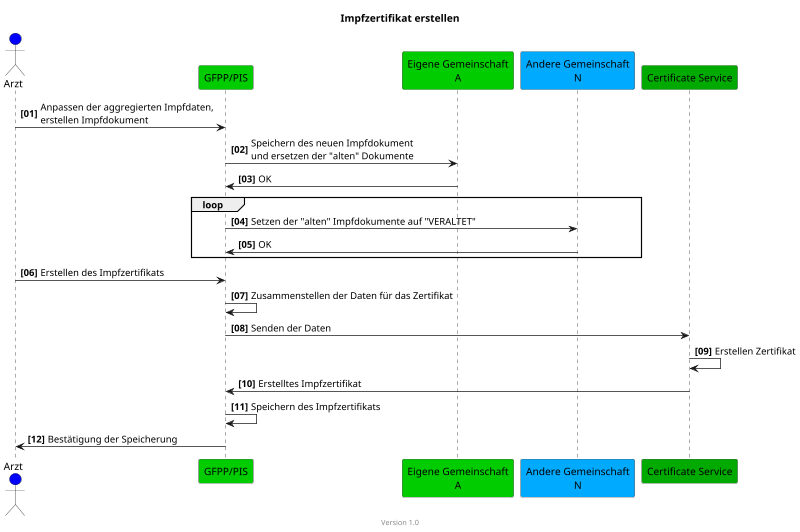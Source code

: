 @startuml
title Impfzertifikat erstellen
footer Version 1.0
skinparam responseMessageBelowArrow true
scale max 800 width

actor Arzt #blue
participant "GFPP/PIS" #00CC00
participant "Eigene Gemeinschaft\nA" #00CC00
participant "Andere Gemeinschaft\nN" #00aaff
participant "Certificate Service" #00aa00

autonumber "<b>[00]"
Arzt -> "GFPP/PIS": Anpassen der aggregierten Impfdaten,\nerstellen Impfdokument
"GFPP/PIS" -> "Eigene Gemeinschaft\nA": Speichern des neuen Impfdokument\nund ersetzen der "alten" Dokumente
"Eigene Gemeinschaft\nA" -> "GFPP/PIS": OK

loop
"GFPP/PIS" -> "Andere Gemeinschaft\nN": Setzen der "alten" Impfdokumente auf "VERALTET"
"Andere Gemeinschaft\nN" -> "GFPP/PIS": OK
end

Arzt -> "GFPP/PIS": Erstellen des Impfzertifikats
"GFPP/PIS" -> "GFPP/PIS": Zusammenstellen der Daten für das Zertifikat
"GFPP/PIS" -> "Certificate Service": Senden der Daten
"Certificate Service" -> "Certificate Service": Erstellen Zertifikat
"Certificate Service" -> "GFPP/PIS": Erstelltes Impfzertifikat
"GFPP/PIS" -> "GFPP/PIS": Speichern des Impfzertifikats
"GFPP/PIS" -> Arzt: Bestätigung der Speicherung

@enduml
